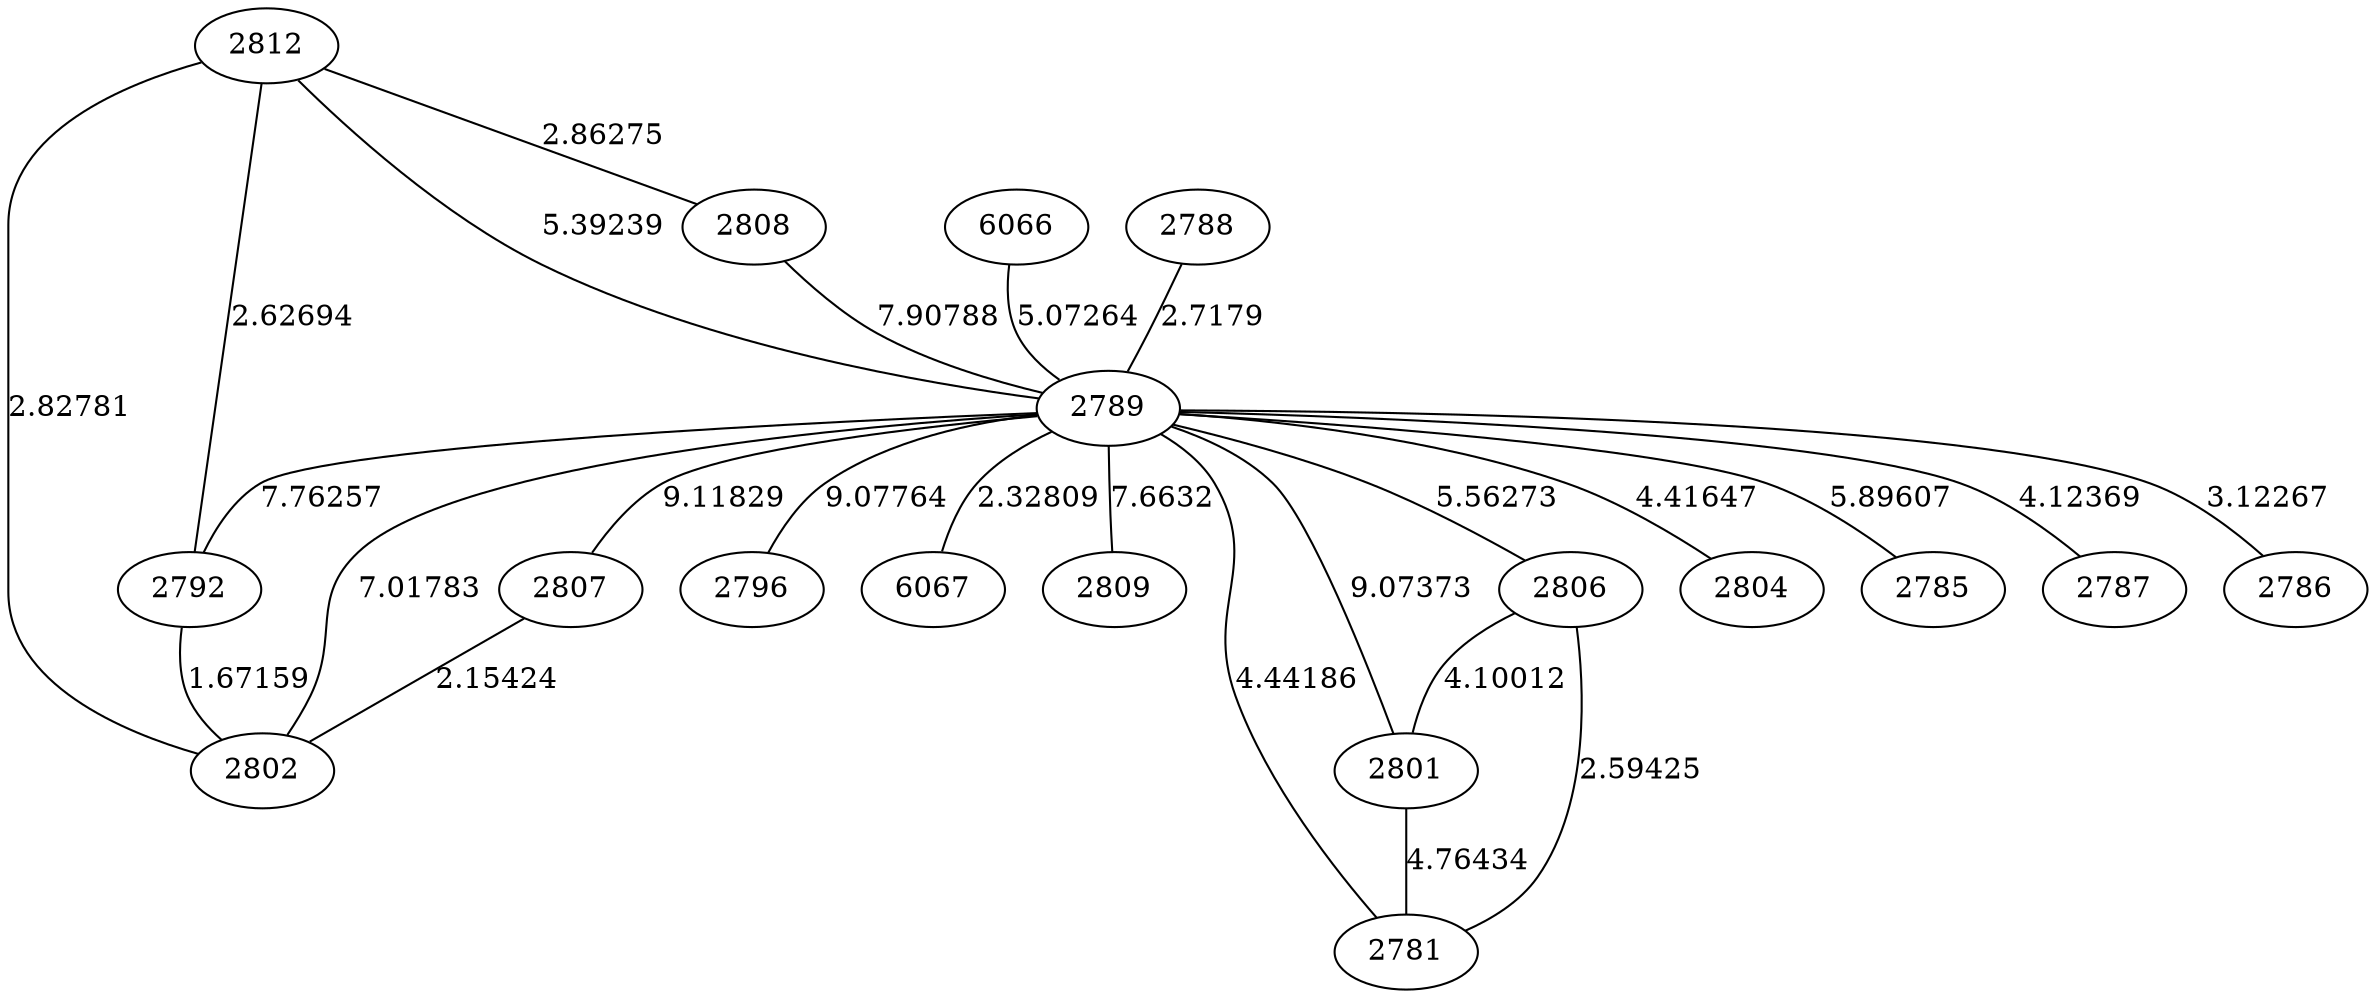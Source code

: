 graph graph1{ 
2812 -- 2792 [label = "2.62694"];
2812 -- 2808 [label = "2.86275"];
2812 -- 2802 [label = "2.82781"];
2812 -- 2789 [label = "5.39239"];
2808 -- 2789 [label = "7.90788"];
6066 -- 2789 [label = "5.07264"];
2788 -- 2789 [label = "2.7179"];
2789 -- 2792 [label = "7.76257"];
2789 -- 2796 [label = "9.07764"];
2789 -- 6067 [label = "2.32809"];
2789 -- 2809 [label = "7.6632"];
2789 -- 2802 [label = "7.01783"];
2789 -- 2801 [label = "9.07373"];
2789 -- 2806 [label = "5.56273"];
2789 -- 2807 [label = "9.11829"];
2789 -- 2804 [label = "4.41647"];
2789 -- 2785 [label = "5.89607"];
2789 -- 2787 [label = "4.12369"];
2789 -- 2786 [label = "3.12267"];
2789 -- 2781 [label = "4.44186"];
2792 -- 2802 [label = "1.67159"];
2806 -- 2801 [label = "4.10012"];
2806 -- 2781 [label = "2.59425"];
2801 -- 2781 [label = "4.76434"];
2807 -- 2802 [label = "2.15424"];
 } 